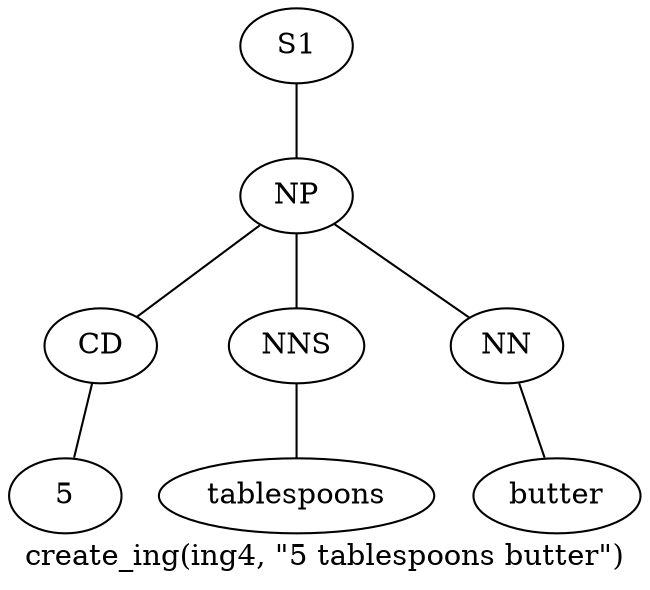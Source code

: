 graph SyntaxGraph {
	label = "create_ing(ing4, \"5 tablespoons butter\")";
	Node0 [label="S1"];
	Node1 [label="NP"];
	Node2 [label="CD"];
	Node3 [label="5"];
	Node4 [label="NNS"];
	Node5 [label="tablespoons"];
	Node6 [label="NN"];
	Node7 [label="butter"];

	Node0 -- Node1;
	Node1 -- Node2;
	Node1 -- Node4;
	Node1 -- Node6;
	Node2 -- Node3;
	Node4 -- Node5;
	Node6 -- Node7;
}